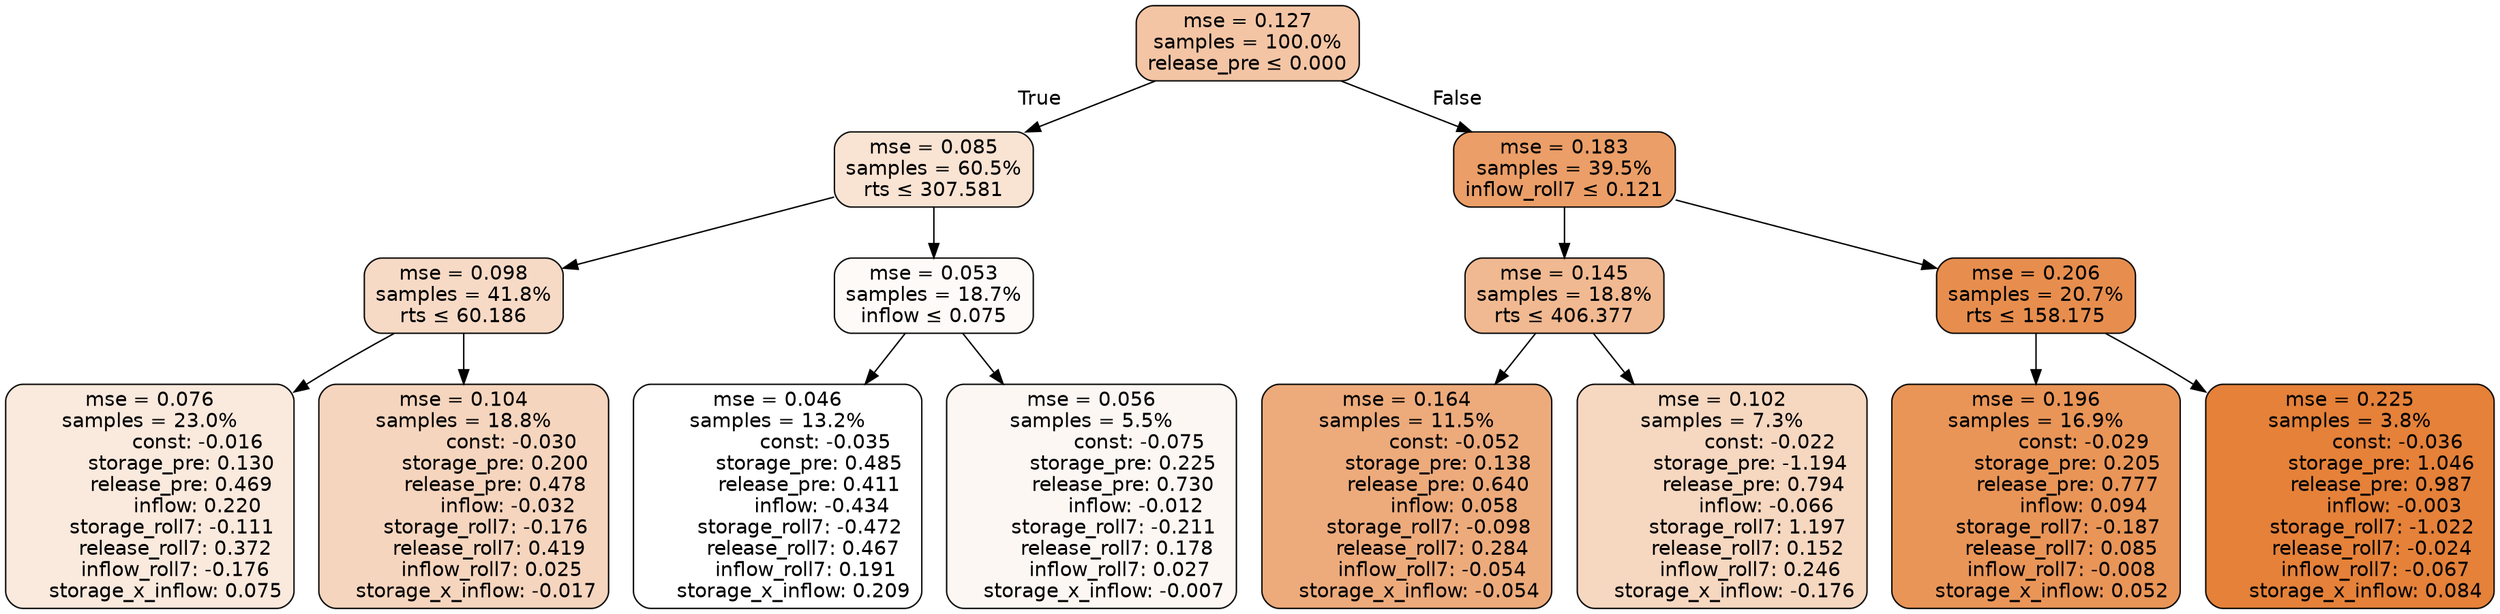 digraph tree {
bgcolor="transparent"
node [shape=rectangle, style="filled, rounded", color="black", fontname=helvetica] ;
edge [fontname=helvetica] ;
	"0" [label="mse = 0.127
samples = 100.0%
release_pre &le; 0.000", fillcolor="#f3c5a5"]
	"1" [label="mse = 0.085
samples = 60.5%
rts &le; 307.581", fillcolor="#f9e3d3"]
	"2" [label="mse = 0.098
samples = 41.8%
rts &le; 60.186", fillcolor="#f7dac6"]
	"3" [label="mse = 0.076
samples = 23.0%
               const: -0.016
          storage_pre: 0.130
          release_pre: 0.469
               inflow: 0.220
       storage_roll7: -0.111
        release_roll7: 0.372
        inflow_roll7: -0.176
     storage_x_inflow: 0.075", fillcolor="#fae9dd"]
	"4" [label="mse = 0.104
samples = 18.8%
               const: -0.030
          storage_pre: 0.200
          release_pre: 0.478
              inflow: -0.032
       storage_roll7: -0.176
        release_roll7: 0.419
         inflow_roll7: 0.025
    storage_x_inflow: -0.017", fillcolor="#f6d5be"]
	"5" [label="mse = 0.053
samples = 18.7%
inflow &le; 0.075", fillcolor="#fefaf7"]
	"6" [label="mse = 0.046
samples = 13.2%
               const: -0.035
          storage_pre: 0.485
          release_pre: 0.411
              inflow: -0.434
       storage_roll7: -0.472
        release_roll7: 0.467
         inflow_roll7: 0.191
     storage_x_inflow: 0.209", fillcolor="#ffffff"]
	"7" [label="mse = 0.056
samples = 5.5%
               const: -0.075
          storage_pre: 0.225
          release_pre: 0.730
              inflow: -0.012
       storage_roll7: -0.211
        release_roll7: 0.178
         inflow_roll7: 0.027
    storage_x_inflow: -0.007", fillcolor="#fdf7f3"]
	"8" [label="mse = 0.183
samples = 39.5%
inflow_roll7 &le; 0.121", fillcolor="#eb9e67"]
	"9" [label="mse = 0.145
samples = 18.8%
rts &le; 406.377", fillcolor="#f0b991"]
	"10" [label="mse = 0.164
samples = 11.5%
               const: -0.052
          storage_pre: 0.138
          release_pre: 0.640
               inflow: 0.058
       storage_roll7: -0.098
        release_roll7: 0.284
        inflow_roll7: -0.054
    storage_x_inflow: -0.054", fillcolor="#edab7c"]
	"11" [label="mse = 0.102
samples = 7.3%
               const: -0.022
         storage_pre: -1.194
          release_pre: 0.794
              inflow: -0.066
        storage_roll7: 1.197
        release_roll7: 0.152
         inflow_roll7: 0.246
    storage_x_inflow: -0.176", fillcolor="#f6d7c0"]
	"12" [label="mse = 0.206
samples = 20.7%
rts &le; 158.175", fillcolor="#e78e4e"]
	"13" [label="mse = 0.196
samples = 16.9%
               const: -0.029
          storage_pre: 0.205
          release_pre: 0.777
               inflow: 0.094
       storage_roll7: -0.187
        release_roll7: 0.085
        inflow_roll7: -0.008
     storage_x_inflow: 0.052", fillcolor="#e99558"]
	"14" [label="mse = 0.225
samples = 3.8%
               const: -0.036
          storage_pre: 1.046
          release_pre: 0.987
              inflow: -0.003
       storage_roll7: -1.022
       release_roll7: -0.024
        inflow_roll7: -0.067
     storage_x_inflow: 0.084", fillcolor="#e58139"]

	"0" -> "1" [labeldistance=2.5, labelangle=45, headlabel="True"]
	"1" -> "2"
	"2" -> "3"
	"2" -> "4"
	"1" -> "5"
	"5" -> "6"
	"5" -> "7"
	"0" -> "8" [labeldistance=2.5, labelangle=-45, headlabel="False"]
	"8" -> "9"
	"9" -> "10"
	"9" -> "11"
	"8" -> "12"
	"12" -> "13"
	"12" -> "14"
}